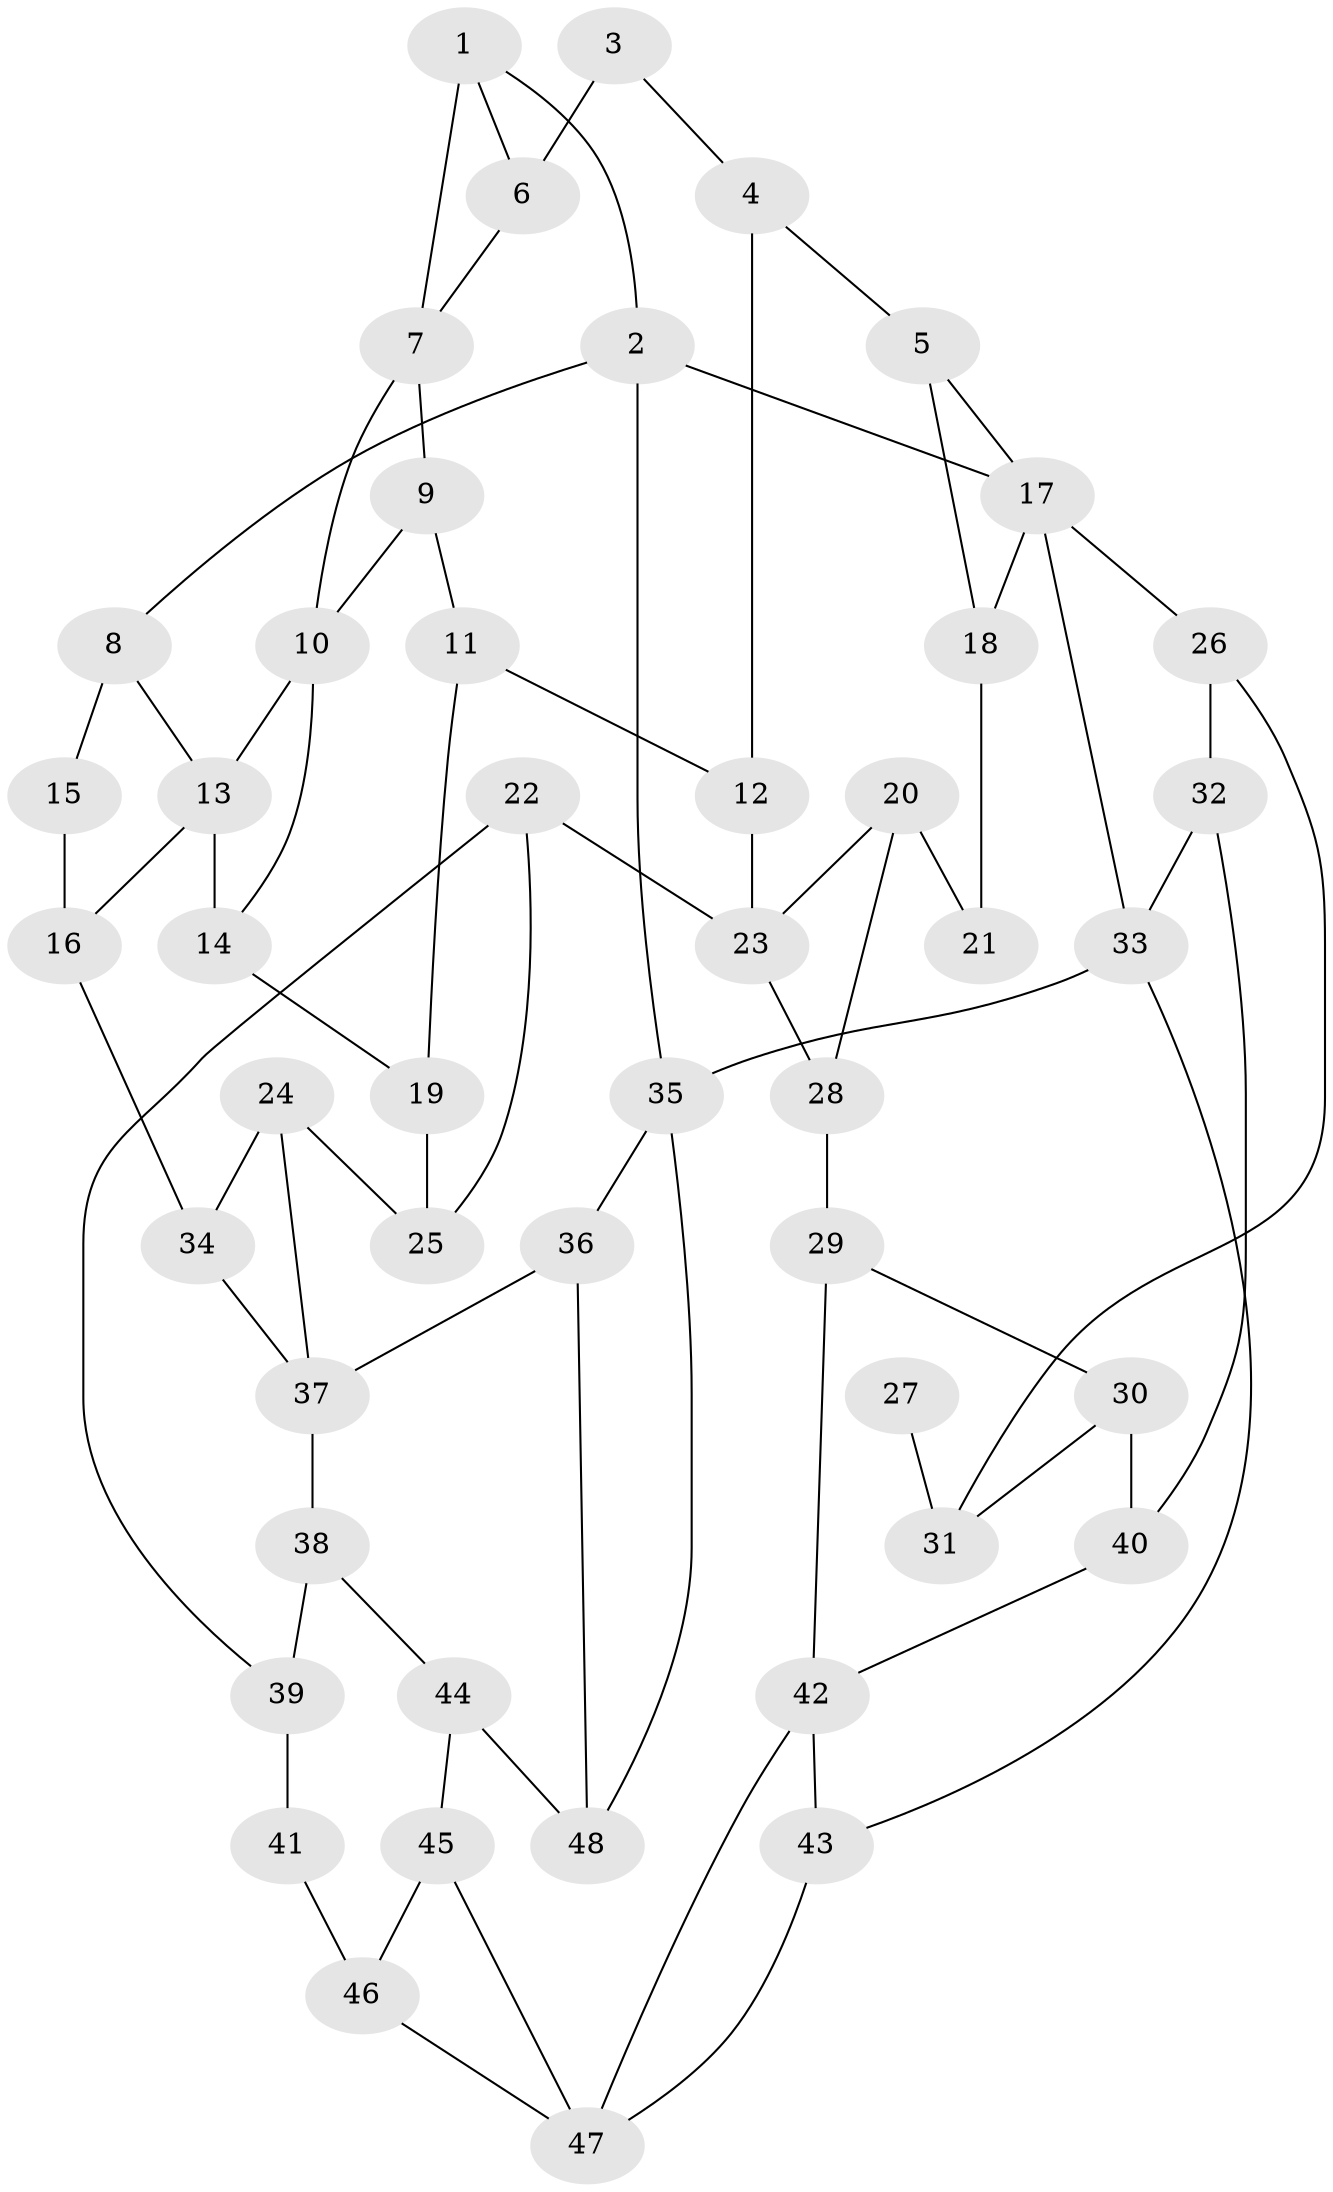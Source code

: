 // original degree distribution, {3: 0.04411764705882353, 4: 0.2647058823529412, 6: 0.2647058823529412, 5: 0.4264705882352941}
// Generated by graph-tools (version 1.1) at 2025/38/03/04/25 23:38:22]
// undirected, 48 vertices, 75 edges
graph export_dot {
  node [color=gray90,style=filled];
  1;
  2;
  3;
  4;
  5;
  6;
  7;
  8;
  9;
  10;
  11;
  12;
  13;
  14;
  15;
  16;
  17;
  18;
  19;
  20;
  21;
  22;
  23;
  24;
  25;
  26;
  27;
  28;
  29;
  30;
  31;
  32;
  33;
  34;
  35;
  36;
  37;
  38;
  39;
  40;
  41;
  42;
  43;
  44;
  45;
  46;
  47;
  48;
  1 -- 2 [weight=1.0];
  1 -- 6 [weight=1.0];
  1 -- 7 [weight=1.0];
  2 -- 8 [weight=1.0];
  2 -- 17 [weight=1.0];
  2 -- 35 [weight=1.0];
  3 -- 4 [weight=1.0];
  3 -- 6 [weight=2.0];
  4 -- 5 [weight=1.0];
  4 -- 12 [weight=1.0];
  5 -- 17 [weight=1.0];
  5 -- 18 [weight=1.0];
  6 -- 7 [weight=1.0];
  7 -- 9 [weight=1.0];
  7 -- 10 [weight=1.0];
  8 -- 13 [weight=1.0];
  8 -- 15 [weight=2.0];
  9 -- 10 [weight=1.0];
  9 -- 11 [weight=1.0];
  10 -- 13 [weight=1.0];
  10 -- 14 [weight=1.0];
  11 -- 12 [weight=1.0];
  11 -- 19 [weight=1.0];
  12 -- 23 [weight=1.0];
  13 -- 14 [weight=1.0];
  13 -- 16 [weight=1.0];
  14 -- 19 [weight=1.0];
  15 -- 16 [weight=1.0];
  16 -- 34 [weight=2.0];
  17 -- 18 [weight=1.0];
  17 -- 26 [weight=1.0];
  17 -- 33 [weight=1.0];
  18 -- 21 [weight=1.0];
  19 -- 25 [weight=2.0];
  20 -- 21 [weight=1.0];
  20 -- 23 [weight=1.0];
  20 -- 28 [weight=1.0];
  22 -- 23 [weight=1.0];
  22 -- 25 [weight=1.0];
  22 -- 39 [weight=1.0];
  23 -- 28 [weight=1.0];
  24 -- 25 [weight=1.0];
  24 -- 34 [weight=1.0];
  24 -- 37 [weight=1.0];
  26 -- 31 [weight=1.0];
  26 -- 32 [weight=1.0];
  27 -- 31 [weight=2.0];
  28 -- 29 [weight=1.0];
  29 -- 30 [weight=1.0];
  29 -- 42 [weight=1.0];
  30 -- 31 [weight=1.0];
  30 -- 40 [weight=1.0];
  32 -- 33 [weight=1.0];
  32 -- 40 [weight=1.0];
  33 -- 35 [weight=1.0];
  33 -- 43 [weight=1.0];
  34 -- 37 [weight=1.0];
  35 -- 36 [weight=1.0];
  35 -- 48 [weight=1.0];
  36 -- 37 [weight=1.0];
  36 -- 48 [weight=1.0];
  37 -- 38 [weight=1.0];
  38 -- 39 [weight=1.0];
  38 -- 44 [weight=1.0];
  39 -- 41 [weight=1.0];
  40 -- 42 [weight=1.0];
  41 -- 46 [weight=2.0];
  42 -- 43 [weight=1.0];
  42 -- 47 [weight=1.0];
  43 -- 47 [weight=1.0];
  44 -- 45 [weight=1.0];
  44 -- 48 [weight=2.0];
  45 -- 46 [weight=1.0];
  45 -- 47 [weight=1.0];
  46 -- 47 [weight=1.0];
}
